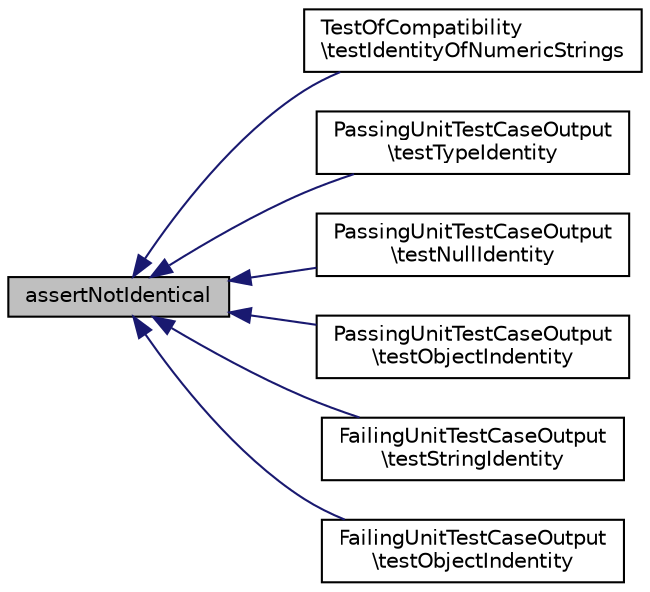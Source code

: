 digraph "assertNotIdentical"
{
  edge [fontname="Helvetica",fontsize="10",labelfontname="Helvetica",labelfontsize="10"];
  node [fontname="Helvetica",fontsize="10",shape=record];
  rankdir="LR";
  Node1 [label="assertNotIdentical",height=0.2,width=0.4,color="black", fillcolor="grey75", style="filled" fontcolor="black"];
  Node1 -> Node2 [dir="back",color="midnightblue",fontsize="10",style="solid",fontname="Helvetica"];
  Node2 [label="TestOfCompatibility\l\\testIdentityOfNumericStrings",height=0.2,width=0.4,color="black", fillcolor="white", style="filled",URL="$class_test_of_compatibility.html#ab52c5ebb7cb14fd34efbc3b9d65edbc1"];
  Node1 -> Node3 [dir="back",color="midnightblue",fontsize="10",style="solid",fontname="Helvetica"];
  Node3 [label="PassingUnitTestCaseOutput\l\\testTypeIdentity",height=0.2,width=0.4,color="black", fillcolor="white", style="filled",URL="$class_passing_unit_test_case_output.html#a2d1ac218699d154171b86ef5c7208b06"];
  Node1 -> Node4 [dir="back",color="midnightblue",fontsize="10",style="solid",fontname="Helvetica"];
  Node4 [label="PassingUnitTestCaseOutput\l\\testNullIdentity",height=0.2,width=0.4,color="black", fillcolor="white", style="filled",URL="$class_passing_unit_test_case_output.html#a1b2dc1d9a28dfde12515fc0ed52cbb3b"];
  Node1 -> Node5 [dir="back",color="midnightblue",fontsize="10",style="solid",fontname="Helvetica"];
  Node5 [label="PassingUnitTestCaseOutput\l\\testObjectIndentity",height=0.2,width=0.4,color="black", fillcolor="white", style="filled",URL="$class_passing_unit_test_case_output.html#aa5e66bd416f8ddc0aa6d255f18e59cf9"];
  Node1 -> Node6 [dir="back",color="midnightblue",fontsize="10",style="solid",fontname="Helvetica"];
  Node6 [label="FailingUnitTestCaseOutput\l\\testStringIdentity",height=0.2,width=0.4,color="black", fillcolor="white", style="filled",URL="$class_failing_unit_test_case_output.html#a4f538a89504379118c0d0788093307b2"];
  Node1 -> Node7 [dir="back",color="midnightblue",fontsize="10",style="solid",fontname="Helvetica"];
  Node7 [label="FailingUnitTestCaseOutput\l\\testObjectIndentity",height=0.2,width=0.4,color="black", fillcolor="white", style="filled",URL="$class_failing_unit_test_case_output.html#aa5e66bd416f8ddc0aa6d255f18e59cf9"];
}
